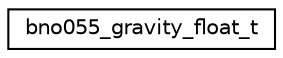 digraph "Graphical Class Hierarchy"
{
  edge [fontname="Helvetica",fontsize="10",labelfontname="Helvetica",labelfontsize="10"];
  node [fontname="Helvetica",fontsize="10",shape=record];
  rankdir="LR";
  Node1 [label="bno055_gravity_float_t",height=0.2,width=0.4,color="black", fillcolor="white", style="filled",URL="$structbno055__gravity__float__t.html",tooltip="struct for Gravity-output data of precision float "];
}
